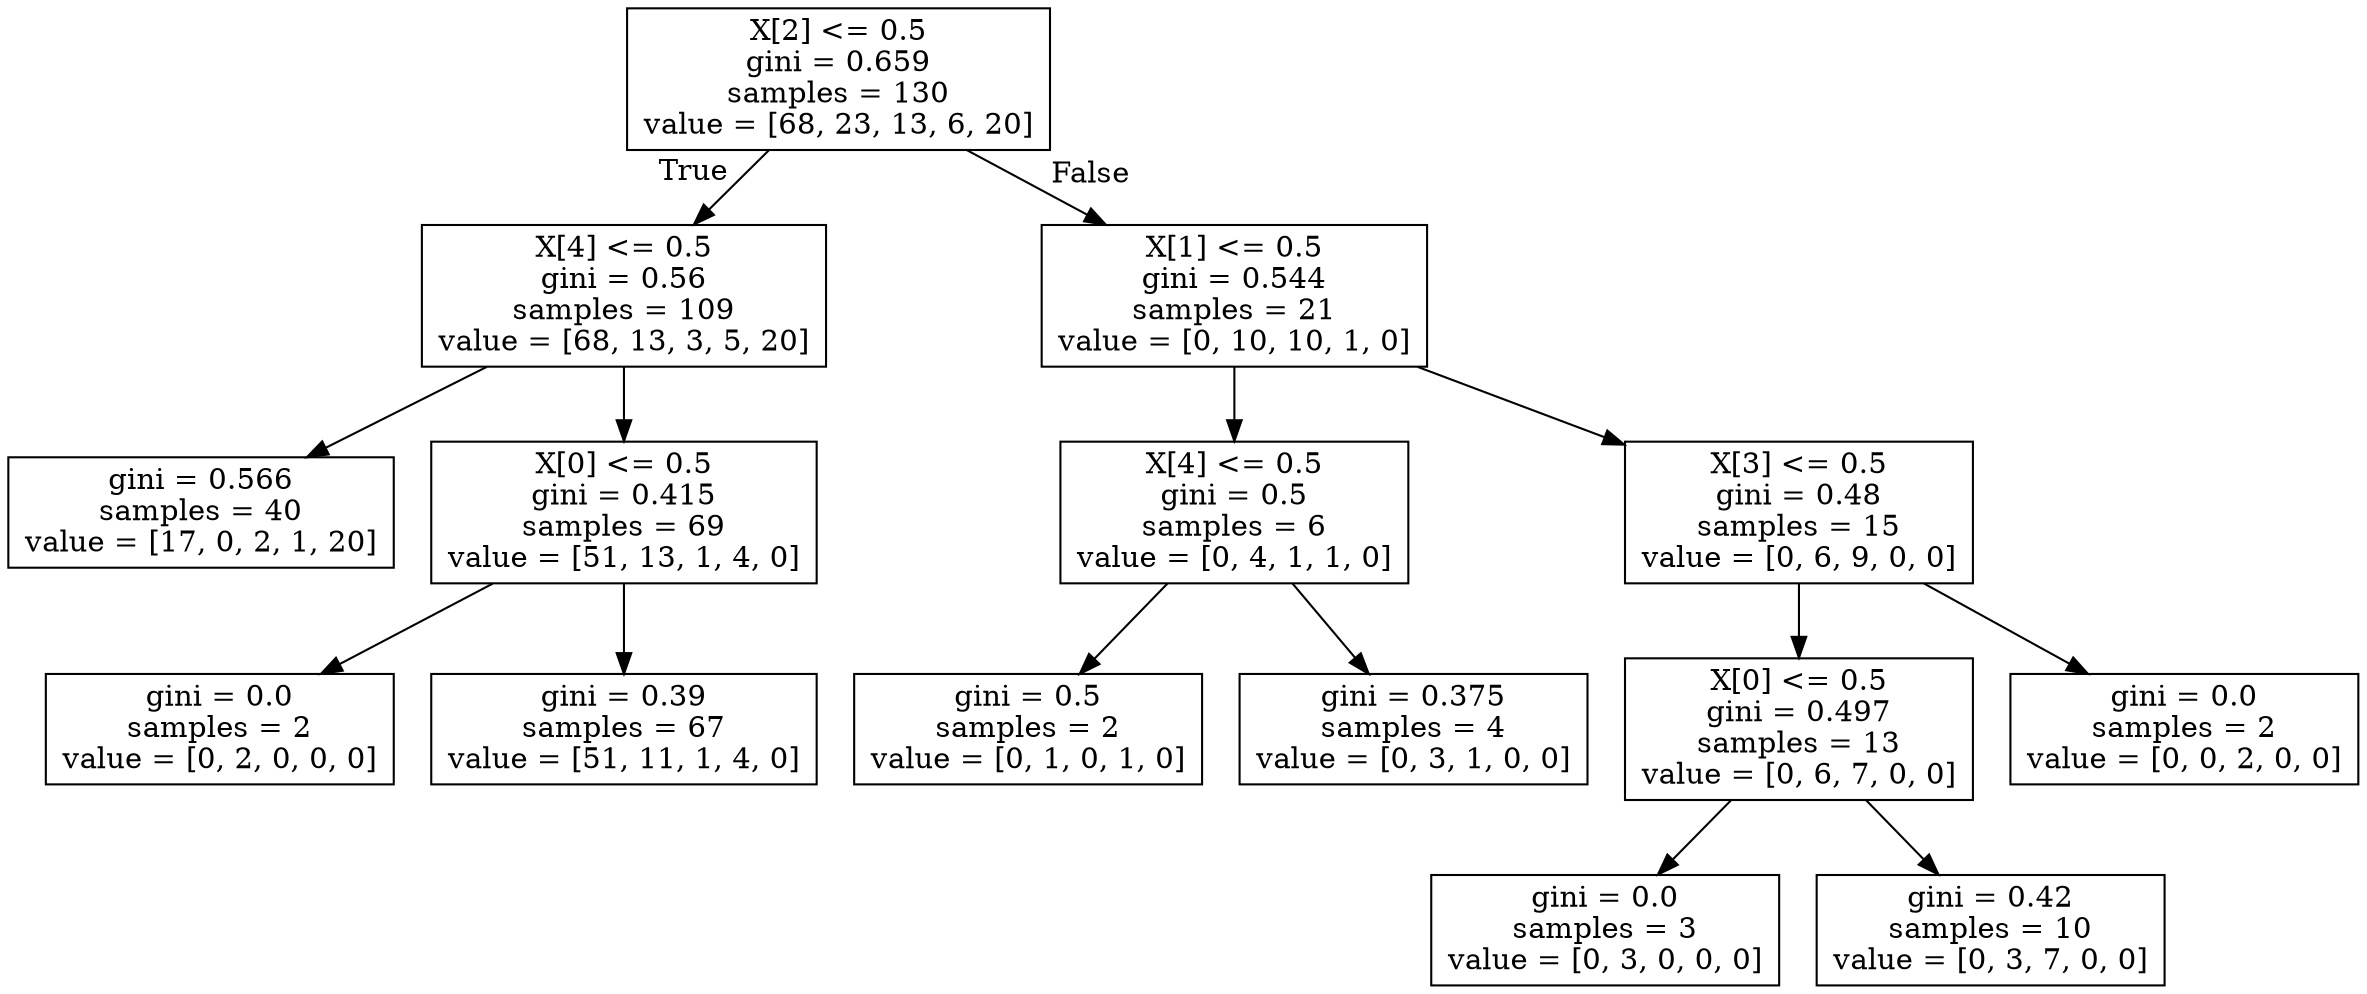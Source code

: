 digraph Tree {
node [shape=box] ;
0 [label="X[2] <= 0.5\ngini = 0.659\nsamples = 130\nvalue = [68, 23, 13, 6, 20]"] ;
1 [label="X[4] <= 0.5\ngini = 0.56\nsamples = 109\nvalue = [68, 13, 3, 5, 20]"] ;
0 -> 1 [labeldistance=2.5, labelangle=45, headlabel="True"] ;
2 [label="gini = 0.566\nsamples = 40\nvalue = [17, 0, 2, 1, 20]"] ;
1 -> 2 ;
3 [label="X[0] <= 0.5\ngini = 0.415\nsamples = 69\nvalue = [51, 13, 1, 4, 0]"] ;
1 -> 3 ;
4 [label="gini = 0.0\nsamples = 2\nvalue = [0, 2, 0, 0, 0]"] ;
3 -> 4 ;
5 [label="gini = 0.39\nsamples = 67\nvalue = [51, 11, 1, 4, 0]"] ;
3 -> 5 ;
6 [label="X[1] <= 0.5\ngini = 0.544\nsamples = 21\nvalue = [0, 10, 10, 1, 0]"] ;
0 -> 6 [labeldistance=2.5, labelangle=-45, headlabel="False"] ;
7 [label="X[4] <= 0.5\ngini = 0.5\nsamples = 6\nvalue = [0, 4, 1, 1, 0]"] ;
6 -> 7 ;
8 [label="gini = 0.5\nsamples = 2\nvalue = [0, 1, 0, 1, 0]"] ;
7 -> 8 ;
9 [label="gini = 0.375\nsamples = 4\nvalue = [0, 3, 1, 0, 0]"] ;
7 -> 9 ;
10 [label="X[3] <= 0.5\ngini = 0.48\nsamples = 15\nvalue = [0, 6, 9, 0, 0]"] ;
6 -> 10 ;
11 [label="X[0] <= 0.5\ngini = 0.497\nsamples = 13\nvalue = [0, 6, 7, 0, 0]"] ;
10 -> 11 ;
12 [label="gini = 0.0\nsamples = 3\nvalue = [0, 3, 0, 0, 0]"] ;
11 -> 12 ;
13 [label="gini = 0.42\nsamples = 10\nvalue = [0, 3, 7, 0, 0]"] ;
11 -> 13 ;
14 [label="gini = 0.0\nsamples = 2\nvalue = [0, 0, 2, 0, 0]"] ;
10 -> 14 ;
}